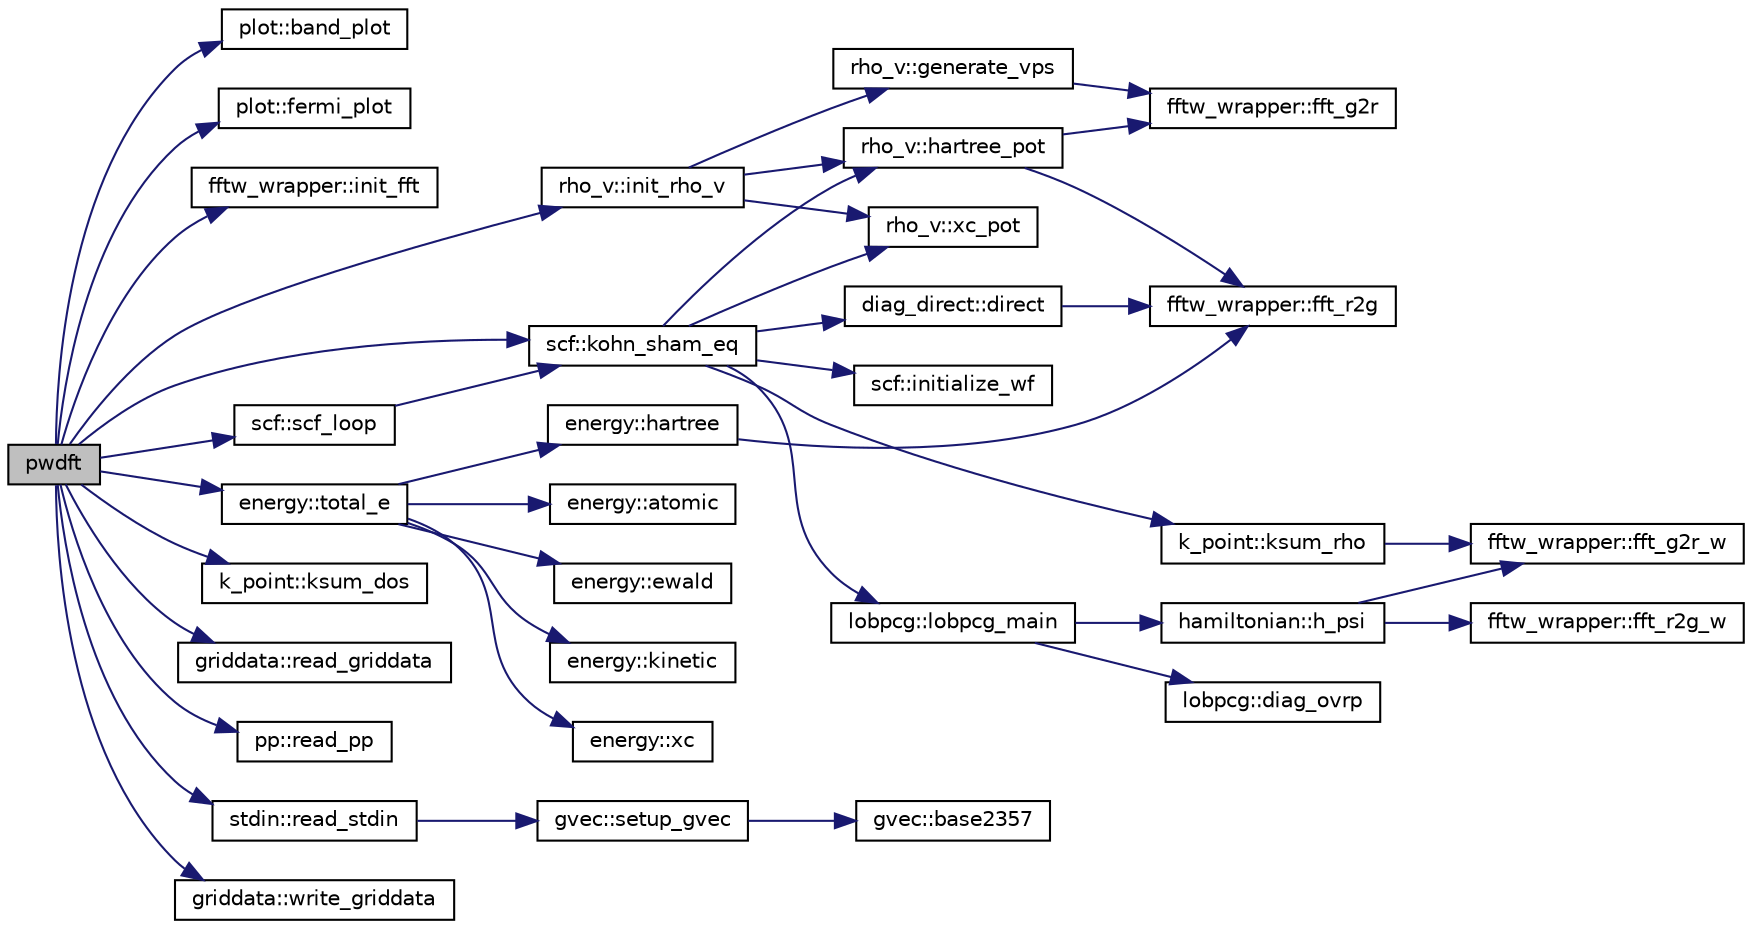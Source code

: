 digraph "pwdft"
{
 // LATEX_PDF_SIZE
  edge [fontname="Helvetica",fontsize="10",labelfontname="Helvetica",labelfontsize="10"];
  node [fontname="Helvetica",fontsize="10",shape=record];
  rankdir="LR";
  Node1 [label="pwdft",height=0.2,width=0.4,color="black", fillcolor="grey75", style="filled", fontcolor="black",tooltip=" "];
  Node1 -> Node2 [color="midnightblue",fontsize="10",style="solid",fontname="Helvetica"];
  Node2 [label="plot::band_plot",height=0.2,width=0.4,color="black", fillcolor="white", style="filled",URL="$namespaceplot.html#aef4b689401bb88f4c7c8b49ebab48b6c",tooltip="Output band dispersion."];
  Node1 -> Node3 [color="midnightblue",fontsize="10",style="solid",fontname="Helvetica"];
  Node3 [label="plot::fermi_plot",height=0.2,width=0.4,color="black", fillcolor="white", style="filled",URL="$namespaceplot.html#ab20a5f84b0dbcb81b301dcdc2194fc72",tooltip="Output FermiSurfer file."];
  Node1 -> Node4 [color="midnightblue",fontsize="10",style="solid",fontname="Helvetica"];
  Node4 [label="fftw_wrapper::init_fft",height=0.2,width=0.4,color="black", fillcolor="white", style="filled",URL="$namespacefftw__wrapper.html#a3867babe68bcaeeb0518d69a49df70ca",tooltip=" "];
  Node1 -> Node5 [color="midnightblue",fontsize="10",style="solid",fontname="Helvetica"];
  Node5 [label="rho_v::init_rho_v",height=0.2,width=0.4,color="black", fillcolor="white", style="filled",URL="$namespacerho__v.html#a234977e1975896e4c279f68d8e2d6af0",tooltip="Initialize rho, Vps, Vks."];
  Node5 -> Node6 [color="midnightblue",fontsize="10",style="solid",fontname="Helvetica"];
  Node6 [label="rho_v::generate_vps",height=0.2,width=0.4,color="black", fillcolor="white", style="filled",URL="$namespacerho__v.html#a3813003555dcf513988a47b2e5e49c8f",tooltip="Pseudopotential Vps is computed."];
  Node6 -> Node7 [color="midnightblue",fontsize="10",style="solid",fontname="Helvetica"];
  Node7 [label="fftw_wrapper::fft_g2r",height=0.2,width=0.4,color="black", fillcolor="white", style="filled",URL="$namespacefftw__wrapper.html#a340a66d2b418bc01bca7b91941b55c1c",tooltip="V(G) e^{iGr} -> v(r)"];
  Node5 -> Node8 [color="midnightblue",fontsize="10",style="solid",fontname="Helvetica"];
  Node8 [label="rho_v::hartree_pot",height=0.2,width=0.4,color="black", fillcolor="white", style="filled",URL="$namespacerho__v.html#a1fd1a1e8adf179dd03329003378934ce",tooltip="Add Hartree potential."];
  Node8 -> Node7 [color="midnightblue",fontsize="10",style="solid",fontname="Helvetica"];
  Node8 -> Node9 [color="midnightblue",fontsize="10",style="solid",fontname="Helvetica"];
  Node9 [label="fftw_wrapper::fft_r2g",height=0.2,width=0.4,color="black", fillcolor="white", style="filled",URL="$namespacefftw__wrapper.html#ac203731bd91598ef6e719a0822135961",tooltip="v(r) e^{-iGr} -> V(G)"];
  Node5 -> Node10 [color="midnightblue",fontsize="10",style="solid",fontname="Helvetica"];
  Node10 [label="rho_v::xc_pot",height=0.2,width=0.4,color="black", fillcolor="white", style="filled",URL="$namespacerho__v.html#abfb155a2cad76c42f2b470f2db1a8404",tooltip="Add XC potential (LDA)"];
  Node1 -> Node11 [color="midnightblue",fontsize="10",style="solid",fontname="Helvetica"];
  Node11 [label="scf::kohn_sham_eq",height=0.2,width=0.4,color="black", fillcolor="white", style="filled",URL="$namespacescf.html#a80161e4666bf654ff41c0ad5510f0641",tooltip=" "];
  Node11 -> Node12 [color="midnightblue",fontsize="10",style="solid",fontname="Helvetica"];
  Node12 [label="diag_direct::direct",height=0.2,width=0.4,color="black", fillcolor="white", style="filled",URL="$namespacediag__direct.html#af30e7801f801cec17c4e6683d4cb184b",tooltip=" "];
  Node12 -> Node9 [color="midnightblue",fontsize="10",style="solid",fontname="Helvetica"];
  Node11 -> Node8 [color="midnightblue",fontsize="10",style="solid",fontname="Helvetica"];
  Node11 -> Node13 [color="midnightblue",fontsize="10",style="solid",fontname="Helvetica"];
  Node13 [label="scf::initialize_wf",height=0.2,width=0.4,color="black", fillcolor="white", style="filled",URL="$namespacescf.html#af19d1485f4e83a33a92a44142b0e46ce",tooltip="Initialize wave function with random number."];
  Node11 -> Node14 [color="midnightblue",fontsize="10",style="solid",fontname="Helvetica"];
  Node14 [label="k_point::ksum_rho",height=0.2,width=0.4,color="black", fillcolor="white", style="filled",URL="$namespacek__point.html#ab655110666a63d0cfe2b32465d472220",tooltip=" "];
  Node14 -> Node15 [color="midnightblue",fontsize="10",style="solid",fontname="Helvetica"];
  Node15 [label="fftw_wrapper::fft_g2r_w",height=0.2,width=0.4,color="black", fillcolor="white", style="filled",URL="$namespacefftw__wrapper.html#a25b8d74f9da100bc316583f5d16386fb",tooltip="Uncompress -> W(G) e^{iGr} -> w(r)"];
  Node11 -> Node16 [color="midnightblue",fontsize="10",style="solid",fontname="Helvetica"];
  Node16 [label="lobpcg::lobpcg_main",height=0.2,width=0.4,color="black", fillcolor="white", style="filled",URL="$namespacelobpcg.html#aca0bdeba8ce13a16452a78b72c601fc7",tooltip=" "];
  Node16 -> Node17 [color="midnightblue",fontsize="10",style="solid",fontname="Helvetica"];
  Node17 [label="lobpcg::diag_ovrp",height=0.2,width=0.4,color="black", fillcolor="white", style="filled",URL="$namespacelobpcg.html#a8327b59ba46696af992e3139ea672cb0",tooltip=" "];
  Node16 -> Node18 [color="midnightblue",fontsize="10",style="solid",fontname="Helvetica"];
  Node18 [label="hamiltonian::h_psi",height=0.2,width=0.4,color="black", fillcolor="white", style="filled",URL="$namespacehamiltonian.html#a4807e245c5bd29b02c24a6e433d84d69",tooltip=" "];
  Node18 -> Node15 [color="midnightblue",fontsize="10",style="solid",fontname="Helvetica"];
  Node18 -> Node19 [color="midnightblue",fontsize="10",style="solid",fontname="Helvetica"];
  Node19 [label="fftw_wrapper::fft_r2g_w",height=0.2,width=0.4,color="black", fillcolor="white", style="filled",URL="$namespacefftw__wrapper.html#af861010299040222db53144805b80335",tooltip="w(r) e^{-iGr} -> W(G) -> compress"];
  Node11 -> Node10 [color="midnightblue",fontsize="10",style="solid",fontname="Helvetica"];
  Node1 -> Node20 [color="midnightblue",fontsize="10",style="solid",fontname="Helvetica"];
  Node20 [label="k_point::ksum_dos",height=0.2,width=0.4,color="black", fillcolor="white", style="filled",URL="$namespacek__point.html#a65c5961114eb0587be5a581acd03d607",tooltip="DOS."];
  Node1 -> Node21 [color="midnightblue",fontsize="10",style="solid",fontname="Helvetica"];
  Node21 [label="griddata::read_griddata",height=0.2,width=0.4,color="black", fillcolor="white", style="filled",URL="$namespacegriddata.html#a7e3ab917b091ba434a66052b51f374d0",tooltip="Read unit-cell grid data such as Vks."];
  Node1 -> Node22 [color="midnightblue",fontsize="10",style="solid",fontname="Helvetica"];
  Node22 [label="pp::read_pp",height=0.2,width=0.4,color="black", fillcolor="white", style="filled",URL="$namespacepp.html#ad9a5a415b6706b9208c39a4877786b07",tooltip=" "];
  Node1 -> Node23 [color="midnightblue",fontsize="10",style="solid",fontname="Helvetica"];
  Node23 [label="stdin::read_stdin",height=0.2,width=0.4,color="black", fillcolor="white", style="filled",URL="$namespacestdin.html#a4fac75f6ad329c3c26a4b9e1f126b1e5",tooltip=" "];
  Node23 -> Node24 [color="midnightblue",fontsize="10",style="solid",fontname="Helvetica"];
  Node24 [label="gvec::setup_gvec",height=0.2,width=0.4,color="black", fillcolor="white", style="filled",URL="$namespacegvec.html#aa8e7844c18eedb0b456459e53e3035af",tooltip=" "];
  Node24 -> Node25 [color="midnightblue",fontsize="10",style="solid",fontname="Helvetica"];
  Node25 [label="gvec::base2357",height=0.2,width=0.4,color="black", fillcolor="white", style="filled",URL="$namespacegvec.html#a36b5f8e726c0aa55b2680cde20f6d1d3",tooltip=" "];
  Node1 -> Node26 [color="midnightblue",fontsize="10",style="solid",fontname="Helvetica"];
  Node26 [label="scf::scf_loop",height=0.2,width=0.4,color="black", fillcolor="white", style="filled",URL="$namespacescf.html#ab2a6afb38024f53beb2371ef1d7163a1",tooltip=" "];
  Node26 -> Node11 [color="midnightblue",fontsize="10",style="solid",fontname="Helvetica"];
  Node1 -> Node27 [color="midnightblue",fontsize="10",style="solid",fontname="Helvetica"];
  Node27 [label="energy::total_e",height=0.2,width=0.4,color="black", fillcolor="white", style="filled",URL="$namespaceenergy.html#a97d52dc46c4ed4bc286f4108f3391a7c",tooltip=" "];
  Node27 -> Node28 [color="midnightblue",fontsize="10",style="solid",fontname="Helvetica"];
  Node28 [label="energy::atomic",height=0.2,width=0.4,color="black", fillcolor="white", style="filled",URL="$namespaceenergy.html#aefdfd6e55601fed4b1d9a6ae164edc57",tooltip=" "];
  Node27 -> Node29 [color="midnightblue",fontsize="10",style="solid",fontname="Helvetica"];
  Node29 [label="energy::ewald",height=0.2,width=0.4,color="black", fillcolor="white", style="filled",URL="$namespaceenergy.html#ac3f5cf30401d776c48d2494e25025059",tooltip=" "];
  Node27 -> Node30 [color="midnightblue",fontsize="10",style="solid",fontname="Helvetica"];
  Node30 [label="energy::hartree",height=0.2,width=0.4,color="black", fillcolor="white", style="filled",URL="$namespaceenergy.html#aeb8d9d19c7699397d064970c237545d9",tooltip=" "];
  Node30 -> Node9 [color="midnightblue",fontsize="10",style="solid",fontname="Helvetica"];
  Node27 -> Node31 [color="midnightblue",fontsize="10",style="solid",fontname="Helvetica"];
  Node31 [label="energy::kinetic",height=0.2,width=0.4,color="black", fillcolor="white", style="filled",URL="$namespaceenergy.html#a6b2e7772d32cfdbc9f362d66a7d480f4",tooltip=" "];
  Node27 -> Node32 [color="midnightblue",fontsize="10",style="solid",fontname="Helvetica"];
  Node32 [label="energy::xc",height=0.2,width=0.4,color="black", fillcolor="white", style="filled",URL="$namespaceenergy.html#afb37b788a743ea33f40f841ad9a0fdc7",tooltip=" "];
  Node1 -> Node33 [color="midnightblue",fontsize="10",style="solid",fontname="Helvetica"];
  Node33 [label="griddata::write_griddata",height=0.2,width=0.4,color="black", fillcolor="white", style="filled",URL="$namespacegriddata.html#a674cec39d10aaf50661045d1f69a170b",tooltip="Write unit-cell grid data such as Vks."];
}
